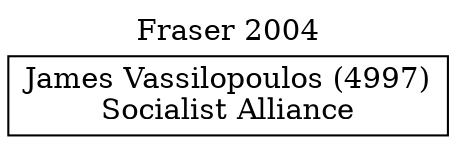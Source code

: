 // House preference flow
digraph "James Vassilopoulos (4997)_Fraser_2004" {
	graph [label="Fraser 2004" labelloc=t mclimit=10]
	node [shape=box]
	"James Vassilopoulos (4997)" [label="James Vassilopoulos (4997)
Socialist Alliance"]
}
